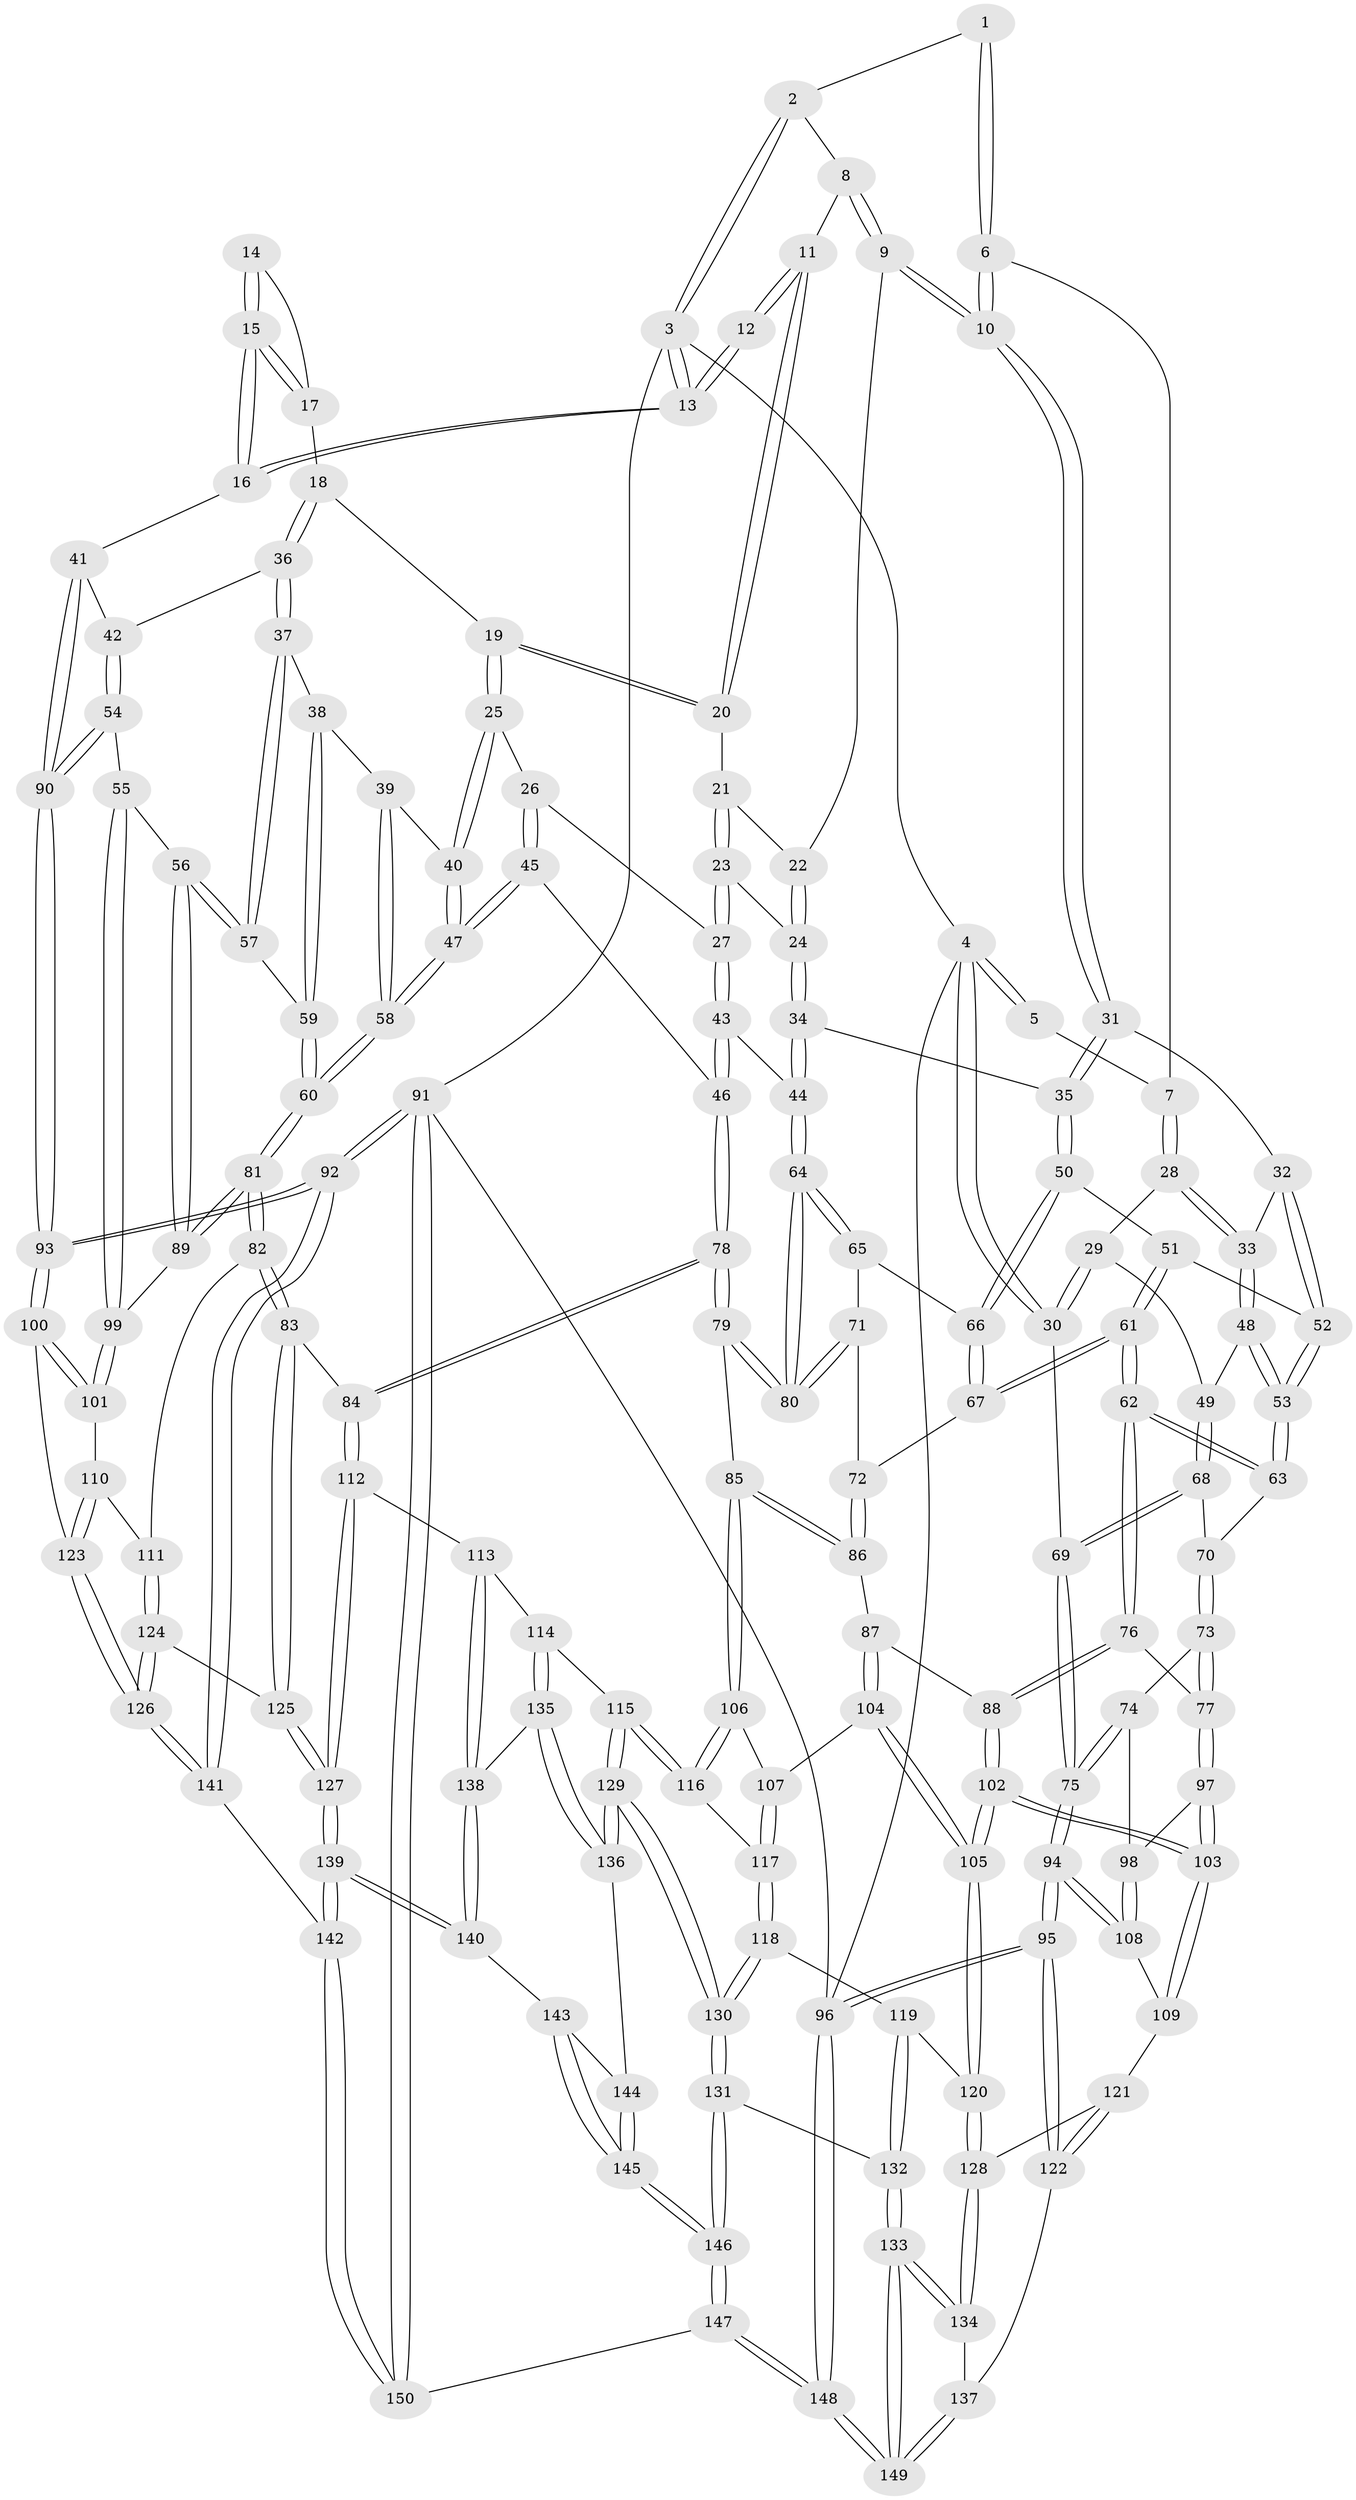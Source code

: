 // coarse degree distribution, {3: 0.12359550561797752, 4: 0.38202247191011235, 5: 0.38202247191011235, 6: 0.10112359550561797, 7: 0.011235955056179775}
// Generated by graph-tools (version 1.1) at 2025/42/03/06/25 10:42:33]
// undirected, 150 vertices, 372 edges
graph export_dot {
graph [start="1"]
  node [color=gray90,style=filled];
  1 [pos="+0.3532387287392441+0"];
  2 [pos="+0.6714620429629921+0"];
  3 [pos="+1+0"];
  4 [pos="+0+0"];
  5 [pos="+0.16715394034391964+0"];
  6 [pos="+0.403076616594819+0.1483454672431136"];
  7 [pos="+0.2684411295549469+0.15590319173622816"];
  8 [pos="+0.6729609413709713+0"];
  9 [pos="+0.4643548348449344+0.1559949048799471"];
  10 [pos="+0.4443177743478317+0.1646130070918832"];
  11 [pos="+0.7285094560691693+0.02596605451706169"];
  12 [pos="+0.878319159155659+0.08254354535183753"];
  13 [pos="+1+0"];
  14 [pos="+0.8907711474210803+0.09846305063783964"];
  15 [pos="+1+0.1970977682523099"];
  16 [pos="+1+0.25013788668011355"];
  17 [pos="+0.8755342091112366+0.2008362879421153"];
  18 [pos="+0.8224276296457885+0.23597642191793414"];
  19 [pos="+0.758522999110071+0.19589440581283935"];
  20 [pos="+0.7277768864738733+0.1388091041473187"];
  21 [pos="+0.6144835698164849+0.21840940863294733"];
  22 [pos="+0.5606474482300317+0.20281651972234116"];
  23 [pos="+0.6206187579137753+0.2709323283958319"];
  24 [pos="+0.5556507314412932+0.28450221837497947"];
  25 [pos="+0.7050481497676047+0.30153669526002946"];
  26 [pos="+0.6674869357876664+0.2945553704088046"];
  27 [pos="+0.6265289514579072+0.28433830802164956"];
  28 [pos="+0.20745346555433344+0.21533893865615125"];
  29 [pos="+0.11559267603298694+0.20697471918035673"];
  30 [pos="+0+0.1279478787197579"];
  31 [pos="+0.4455070548186842+0.26523834105880084"];
  32 [pos="+0.34436416318814594+0.3080569855895148"];
  33 [pos="+0.21502794881136197+0.2362278017298022"];
  34 [pos="+0.48522446395799557+0.345990707966474"];
  35 [pos="+0.4772213455688016+0.34145082036870555"];
  36 [pos="+0.8557620446431159+0.3133632389778053"];
  37 [pos="+0.8360354373761758+0.34067479690008684"];
  38 [pos="+0.7730315251984693+0.3606083394602462"];
  39 [pos="+0.7687451409182402+0.36102034488059"];
  40 [pos="+0.7097092096891189+0.316661939380833"];
  41 [pos="+1+0.2707952353060055"];
  42 [pos="+0.8709504907213972+0.31461802906552866"];
  43 [pos="+0.5668990082945756+0.4148016337065752"];
  44 [pos="+0.5629048674391696+0.4150699311544344"];
  45 [pos="+0.619308973450092+0.43064591280610937"];
  46 [pos="+0.6164019842440714+0.43019661958419053"];
  47 [pos="+0.6252200687149602+0.4317046416727527"];
  48 [pos="+0.22256304979444608+0.33822262605975173"];
  49 [pos="+0.12405665160546454+0.4078512474301908"];
  50 [pos="+0.4067098578657737+0.3906445650825203"];
  51 [pos="+0.34284066137192465+0.383265988792055"];
  52 [pos="+0.33766235087381835+0.3810735439198736"];
  53 [pos="+0.26438620332244134+0.39527624093964814"];
  54 [pos="+0.977547838951059+0.5099655134634106"];
  55 [pos="+0.9576312784882872+0.516718867518478"];
  56 [pos="+0.8746493932817481+0.4890045934195003"];
  57 [pos="+0.8623152368964775+0.4812625801147861"];
  58 [pos="+0.6903110237774984+0.46760529669539197"];
  59 [pos="+0.8034168627440041+0.4819661973826948"];
  60 [pos="+0.714167910723821+0.5002686176040108"];
  61 [pos="+0.35121763984277127+0.4987178507892195"];
  62 [pos="+0.27102042069089943+0.5426579645379086"];
  63 [pos="+0.25712209181033796+0.4482191334122767"];
  64 [pos="+0.5466092736848841+0.4407042201205386"];
  65 [pos="+0.4473373846823884+0.47572897546476645"];
  66 [pos="+0.4048183040850634+0.4342770012672926"];
  67 [pos="+0.3528626603923816+0.4983024674404984"];
  68 [pos="+0.10486055853389045+0.42865176185993437"];
  69 [pos="+0+0.2684945746697108"];
  70 [pos="+0.10543836716019363+0.4299283149762252"];
  71 [pos="+0.43326490547628094+0.5046246090385468"];
  72 [pos="+0.41073861812844364+0.5147874190298761"];
  73 [pos="+0.1212596393081007+0.5191304217761336"];
  74 [pos="+0.0811515498604112+0.5591677874843126"];
  75 [pos="+0+0.5820245743523594"];
  76 [pos="+0.2704929744805622+0.5439002500503882"];
  77 [pos="+0.25659568495400553+0.5474067524776092"];
  78 [pos="+0.5915710985669149+0.653735895028756"];
  79 [pos="+0.5213639011916315+0.6398465748928884"];
  80 [pos="+0.5172885289445558+0.5722562226899949"];
  81 [pos="+0.7028340697093888+0.6403329509853473"];
  82 [pos="+0.6958275097074313+0.6482415329444972"];
  83 [pos="+0.6511068888653927+0.6731090636126837"];
  84 [pos="+0.6500203467790725+0.673158912259077"];
  85 [pos="+0.4985271940028806+0.6501932954368784"];
  86 [pos="+0.428829613708742+0.622322758932058"];
  87 [pos="+0.35385246497866396+0.6167370726633872"];
  88 [pos="+0.281694234589647+0.5598327054949079"];
  89 [pos="+0.765168824052289+0.6338442255286357"];
  90 [pos="+1+0.46528721867593853"];
  91 [pos="+1+1"];
  92 [pos="+1+1"];
  93 [pos="+1+0.8889822506096612"];
  94 [pos="+0+0.7732005195902716"];
  95 [pos="+0+0.8068804266568699"];
  96 [pos="+0+1"];
  97 [pos="+0.17108633721894037+0.6586931691660705"];
  98 [pos="+0.1217447303578073+0.6598582824591634"];
  99 [pos="+0.8899035185753125+0.6515305772121024"];
  100 [pos="+1+0.7781504517303168"];
  101 [pos="+0.9112366767440679+0.7092746565977827"];
  102 [pos="+0.25038539434151535+0.7528181871381403"];
  103 [pos="+0.24405716675534941+0.7491827717013182"];
  104 [pos="+0.32764162165674193+0.7211405803173487"];
  105 [pos="+0.25263083713613116+0.7554090711199284"];
  106 [pos="+0.4856528581086494+0.6775317848031839"];
  107 [pos="+0.3773017916481845+0.7399858426612052"];
  108 [pos="+0.09348919516542288+0.6954526333555229"];
  109 [pos="+0.12916463523598593+0.7542771281632652"];
  110 [pos="+0.8936143895532718+0.7242097852467155"];
  111 [pos="+0.7998826647725715+0.7559803034427319"];
  112 [pos="+0.5629606167606587+0.8380647561288963"];
  113 [pos="+0.534614868988161+0.8317210823167389"];
  114 [pos="+0.49539750575634783+0.8107161336135992"];
  115 [pos="+0.482827125982146+0.8004376301660834"];
  116 [pos="+0.4814637967244161+0.7972115560834662"];
  117 [pos="+0.38817645973798853+0.7882487232203751"];
  118 [pos="+0.3699928702564743+0.8196108533768862"];
  119 [pos="+0.2691353594997885+0.78732198556672"];
  120 [pos="+0.25323618248782237+0.7728021413045887"];
  121 [pos="+0.11861402944432738+0.7902216319436629"];
  122 [pos="+0.037037070721925955+0.873897286610038"];
  123 [pos="+0.8576480656844142+0.8232343244193361"];
  124 [pos="+0.7914425096586346+0.8370654592153735"];
  125 [pos="+0.6933109283873504+0.7943348059540126"];
  126 [pos="+0.8163705157734172+0.8809374703355233"];
  127 [pos="+0.6289046543060254+0.9357370009626457"];
  128 [pos="+0.212454871317278+0.8282419290153217"];
  129 [pos="+0.40167618419691614+0.8797554815559211"];
  130 [pos="+0.3827108334429046+0.8807431370646909"];
  131 [pos="+0.3589054462110884+0.9036548809872987"];
  132 [pos="+0.3212336390287205+0.904227936519556"];
  133 [pos="+0.23699300791101585+0.9535170916689466"];
  134 [pos="+0.19165597831595668+0.88833315224033"];
  135 [pos="+0.46674744101638616+0.8886276627576458"];
  136 [pos="+0.41681043360981845+0.8880280752970804"];
  137 [pos="+0.05408095005058371+0.8854545406363875"];
  138 [pos="+0.48788367003856875+0.902715588525896"];
  139 [pos="+0.6336023800198768+0.9587499823843632"];
  140 [pos="+0.49740262856970663+0.9332436359792048"];
  141 [pos="+0.8165845796931589+0.8823134359095007"];
  142 [pos="+0.6569180058777756+1"];
  143 [pos="+0.4752381792652757+0.9462676990467633"];
  144 [pos="+0.4257849630045074+0.9009728494682502"];
  145 [pos="+0.4395182034031519+0.9996194411021666"];
  146 [pos="+0.4113234677783879+1"];
  147 [pos="+0.4039607934973068+1"];
  148 [pos="+0.20680167486574846+1"];
  149 [pos="+0.20492892866805446+1"];
  150 [pos="+0.6491759668427911+1"];
  1 -- 2;
  1 -- 6;
  1 -- 6;
  2 -- 3;
  2 -- 3;
  2 -- 8;
  3 -- 4;
  3 -- 13;
  3 -- 13;
  3 -- 91;
  4 -- 5;
  4 -- 5;
  4 -- 30;
  4 -- 30;
  4 -- 96;
  5 -- 7;
  6 -- 7;
  6 -- 10;
  6 -- 10;
  7 -- 28;
  7 -- 28;
  8 -- 9;
  8 -- 9;
  8 -- 11;
  9 -- 10;
  9 -- 10;
  9 -- 22;
  10 -- 31;
  10 -- 31;
  11 -- 12;
  11 -- 12;
  11 -- 20;
  11 -- 20;
  12 -- 13;
  12 -- 13;
  13 -- 16;
  13 -- 16;
  14 -- 15;
  14 -- 15;
  14 -- 17;
  15 -- 16;
  15 -- 16;
  15 -- 17;
  15 -- 17;
  16 -- 41;
  17 -- 18;
  18 -- 19;
  18 -- 36;
  18 -- 36;
  19 -- 20;
  19 -- 20;
  19 -- 25;
  19 -- 25;
  20 -- 21;
  21 -- 22;
  21 -- 23;
  21 -- 23;
  22 -- 24;
  22 -- 24;
  23 -- 24;
  23 -- 27;
  23 -- 27;
  24 -- 34;
  24 -- 34;
  25 -- 26;
  25 -- 40;
  25 -- 40;
  26 -- 27;
  26 -- 45;
  26 -- 45;
  27 -- 43;
  27 -- 43;
  28 -- 29;
  28 -- 33;
  28 -- 33;
  29 -- 30;
  29 -- 30;
  29 -- 49;
  30 -- 69;
  31 -- 32;
  31 -- 35;
  31 -- 35;
  32 -- 33;
  32 -- 52;
  32 -- 52;
  33 -- 48;
  33 -- 48;
  34 -- 35;
  34 -- 44;
  34 -- 44;
  35 -- 50;
  35 -- 50;
  36 -- 37;
  36 -- 37;
  36 -- 42;
  37 -- 38;
  37 -- 57;
  37 -- 57;
  38 -- 39;
  38 -- 59;
  38 -- 59;
  39 -- 40;
  39 -- 58;
  39 -- 58;
  40 -- 47;
  40 -- 47;
  41 -- 42;
  41 -- 90;
  41 -- 90;
  42 -- 54;
  42 -- 54;
  43 -- 44;
  43 -- 46;
  43 -- 46;
  44 -- 64;
  44 -- 64;
  45 -- 46;
  45 -- 47;
  45 -- 47;
  46 -- 78;
  46 -- 78;
  47 -- 58;
  47 -- 58;
  48 -- 49;
  48 -- 53;
  48 -- 53;
  49 -- 68;
  49 -- 68;
  50 -- 51;
  50 -- 66;
  50 -- 66;
  51 -- 52;
  51 -- 61;
  51 -- 61;
  52 -- 53;
  52 -- 53;
  53 -- 63;
  53 -- 63;
  54 -- 55;
  54 -- 90;
  54 -- 90;
  55 -- 56;
  55 -- 99;
  55 -- 99;
  56 -- 57;
  56 -- 57;
  56 -- 89;
  56 -- 89;
  57 -- 59;
  58 -- 60;
  58 -- 60;
  59 -- 60;
  59 -- 60;
  60 -- 81;
  60 -- 81;
  61 -- 62;
  61 -- 62;
  61 -- 67;
  61 -- 67;
  62 -- 63;
  62 -- 63;
  62 -- 76;
  62 -- 76;
  63 -- 70;
  64 -- 65;
  64 -- 65;
  64 -- 80;
  64 -- 80;
  65 -- 66;
  65 -- 71;
  66 -- 67;
  66 -- 67;
  67 -- 72;
  68 -- 69;
  68 -- 69;
  68 -- 70;
  69 -- 75;
  69 -- 75;
  70 -- 73;
  70 -- 73;
  71 -- 72;
  71 -- 80;
  71 -- 80;
  72 -- 86;
  72 -- 86;
  73 -- 74;
  73 -- 77;
  73 -- 77;
  74 -- 75;
  74 -- 75;
  74 -- 98;
  75 -- 94;
  75 -- 94;
  76 -- 77;
  76 -- 88;
  76 -- 88;
  77 -- 97;
  77 -- 97;
  78 -- 79;
  78 -- 79;
  78 -- 84;
  78 -- 84;
  79 -- 80;
  79 -- 80;
  79 -- 85;
  81 -- 82;
  81 -- 82;
  81 -- 89;
  81 -- 89;
  82 -- 83;
  82 -- 83;
  82 -- 111;
  83 -- 84;
  83 -- 125;
  83 -- 125;
  84 -- 112;
  84 -- 112;
  85 -- 86;
  85 -- 86;
  85 -- 106;
  85 -- 106;
  86 -- 87;
  87 -- 88;
  87 -- 104;
  87 -- 104;
  88 -- 102;
  88 -- 102;
  89 -- 99;
  90 -- 93;
  90 -- 93;
  91 -- 92;
  91 -- 92;
  91 -- 150;
  91 -- 150;
  91 -- 96;
  92 -- 93;
  92 -- 93;
  92 -- 141;
  92 -- 141;
  93 -- 100;
  93 -- 100;
  94 -- 95;
  94 -- 95;
  94 -- 108;
  94 -- 108;
  95 -- 96;
  95 -- 96;
  95 -- 122;
  95 -- 122;
  96 -- 148;
  96 -- 148;
  97 -- 98;
  97 -- 103;
  97 -- 103;
  98 -- 108;
  98 -- 108;
  99 -- 101;
  99 -- 101;
  100 -- 101;
  100 -- 101;
  100 -- 123;
  101 -- 110;
  102 -- 103;
  102 -- 103;
  102 -- 105;
  102 -- 105;
  103 -- 109;
  103 -- 109;
  104 -- 105;
  104 -- 105;
  104 -- 107;
  105 -- 120;
  105 -- 120;
  106 -- 107;
  106 -- 116;
  106 -- 116;
  107 -- 117;
  107 -- 117;
  108 -- 109;
  109 -- 121;
  110 -- 111;
  110 -- 123;
  110 -- 123;
  111 -- 124;
  111 -- 124;
  112 -- 113;
  112 -- 127;
  112 -- 127;
  113 -- 114;
  113 -- 138;
  113 -- 138;
  114 -- 115;
  114 -- 135;
  114 -- 135;
  115 -- 116;
  115 -- 116;
  115 -- 129;
  115 -- 129;
  116 -- 117;
  117 -- 118;
  117 -- 118;
  118 -- 119;
  118 -- 130;
  118 -- 130;
  119 -- 120;
  119 -- 132;
  119 -- 132;
  120 -- 128;
  120 -- 128;
  121 -- 122;
  121 -- 122;
  121 -- 128;
  122 -- 137;
  123 -- 126;
  123 -- 126;
  124 -- 125;
  124 -- 126;
  124 -- 126;
  125 -- 127;
  125 -- 127;
  126 -- 141;
  126 -- 141;
  127 -- 139;
  127 -- 139;
  128 -- 134;
  128 -- 134;
  129 -- 130;
  129 -- 130;
  129 -- 136;
  129 -- 136;
  130 -- 131;
  130 -- 131;
  131 -- 132;
  131 -- 146;
  131 -- 146;
  132 -- 133;
  132 -- 133;
  133 -- 134;
  133 -- 134;
  133 -- 149;
  133 -- 149;
  134 -- 137;
  135 -- 136;
  135 -- 136;
  135 -- 138;
  136 -- 144;
  137 -- 149;
  137 -- 149;
  138 -- 140;
  138 -- 140;
  139 -- 140;
  139 -- 140;
  139 -- 142;
  139 -- 142;
  140 -- 143;
  141 -- 142;
  142 -- 150;
  142 -- 150;
  143 -- 144;
  143 -- 145;
  143 -- 145;
  144 -- 145;
  144 -- 145;
  145 -- 146;
  145 -- 146;
  146 -- 147;
  146 -- 147;
  147 -- 148;
  147 -- 148;
  147 -- 150;
  148 -- 149;
  148 -- 149;
}
